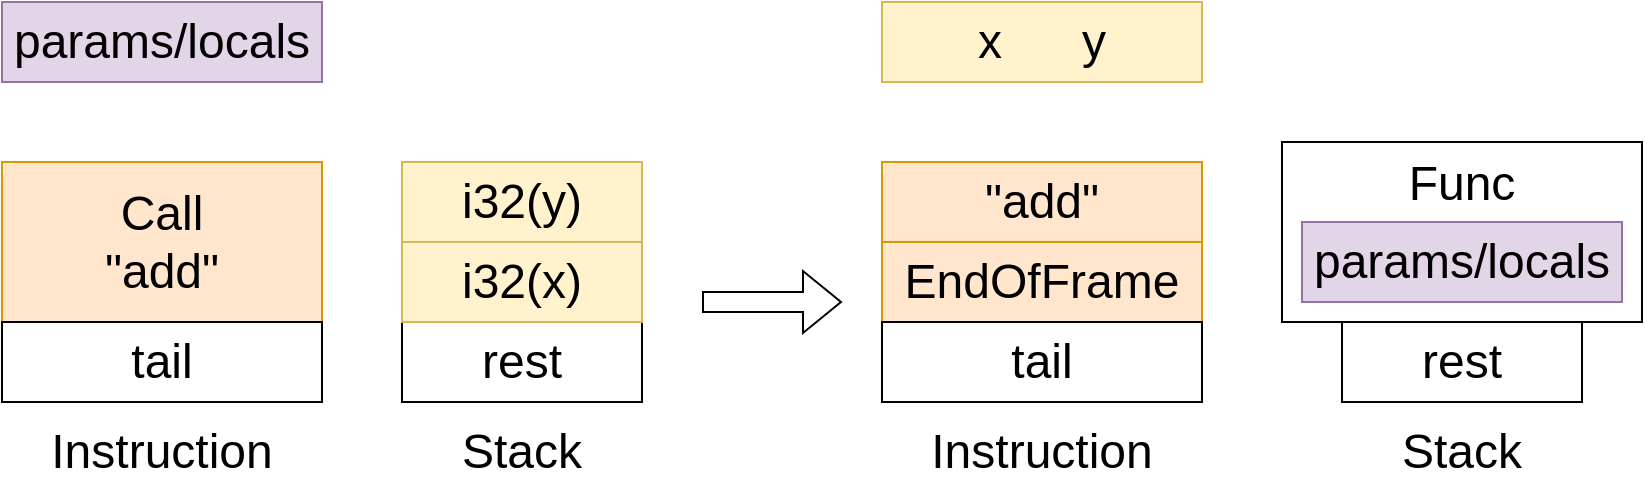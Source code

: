 <mxfile version="24.1.0" type="device">
  <diagram name="第 1 页" id="5HAfSekI-rI9VkYCY6co">
    <mxGraphModel dx="1026" dy="653" grid="1" gridSize="10" guides="1" tooltips="1" connect="1" arrows="1" fold="1" page="1" pageScale="1" pageWidth="1600" pageHeight="1200" math="0" shadow="0">
      <root>
        <mxCell id="0" />
        <mxCell id="1" parent="0" />
        <mxCell id="x0zW40fGNQmHzZbWEuv--1" value="&lt;div&gt;&lt;font style=&quot;font-size: 24px;&quot;&gt;Call&lt;/font&gt;&lt;/div&gt;&lt;div&gt;&lt;font style=&quot;font-size: 24px;&quot;&gt;&quot;add&quot;&lt;/font&gt;&lt;/div&gt;" style="rounded=0;whiteSpace=wrap;html=1;fillColor=#ffe6cc;strokeColor=#d79b00;" parent="1" vertex="1">
          <mxGeometry x="280" y="360" width="160" height="80" as="geometry" />
        </mxCell>
        <mxCell id="x0zW40fGNQmHzZbWEuv--2" value="&lt;font style=&quot;font-size: 24px;&quot;&gt;tail&lt;/font&gt;" style="rounded=0;whiteSpace=wrap;html=1;fontSize=24;" parent="1" vertex="1">
          <mxGeometry x="280" y="440" width="160" height="40" as="geometry" />
        </mxCell>
        <mxCell id="x0zW40fGNQmHzZbWEuv--3" value="rest" style="rounded=0;whiteSpace=wrap;html=1;fontSize=24;" parent="1" vertex="1">
          <mxGeometry x="480" y="440" width="120" height="40" as="geometry" />
        </mxCell>
        <mxCell id="x0zW40fGNQmHzZbWEuv--4" value="Instruction" style="text;html=1;align=center;verticalAlign=middle;whiteSpace=wrap;rounded=0;fontSize=24;" parent="1" vertex="1">
          <mxGeometry x="290" y="490" width="140" height="30" as="geometry" />
        </mxCell>
        <mxCell id="x0zW40fGNQmHzZbWEuv--5" value="Stack" style="text;html=1;align=center;verticalAlign=middle;whiteSpace=wrap;rounded=0;fontSize=24;" parent="1" vertex="1">
          <mxGeometry x="500" y="490" width="80" height="30" as="geometry" />
        </mxCell>
        <mxCell id="x0zW40fGNQmHzZbWEuv--7" value="&lt;font style=&quot;font-size: 24px;&quot;&gt;i32(x)&lt;/font&gt;" style="rounded=0;whiteSpace=wrap;html=1;fillColor=#fff2cc;strokeColor=#d6b656;" parent="1" vertex="1">
          <mxGeometry x="480" y="400" width="120" height="40" as="geometry" />
        </mxCell>
        <mxCell id="x0zW40fGNQmHzZbWEuv--8" value="&lt;span style=&quot;font-size: 24px;&quot;&gt;i32(y)&lt;/span&gt;" style="rounded=0;whiteSpace=wrap;html=1;fillColor=#fff2cc;strokeColor=#d6b656;" parent="1" vertex="1">
          <mxGeometry x="480" y="360" width="120" height="40" as="geometry" />
        </mxCell>
        <mxCell id="x0zW40fGNQmHzZbWEuv--11" value="Func" style="rounded=0;whiteSpace=wrap;html=1;fontSize=24;verticalAlign=top;" parent="1" vertex="1">
          <mxGeometry x="920" y="350" width="180" height="90" as="geometry" />
        </mxCell>
        <mxCell id="x0zW40fGNQmHzZbWEuv--12" value="Instruction" style="text;html=1;align=center;verticalAlign=middle;whiteSpace=wrap;rounded=0;fontSize=24;" parent="1" vertex="1">
          <mxGeometry x="730" y="490" width="140" height="30" as="geometry" />
        </mxCell>
        <mxCell id="x0zW40fGNQmHzZbWEuv--16" value="Stack" style="text;html=1;align=center;verticalAlign=middle;whiteSpace=wrap;rounded=0;fontSize=24;" parent="1" vertex="1">
          <mxGeometry x="970" y="490" width="80" height="30" as="geometry" />
        </mxCell>
        <mxCell id="x0zW40fGNQmHzZbWEuv--17" value="" style="shape=flexArrow;endArrow=classic;html=1;rounded=0;" parent="1" edge="1">
          <mxGeometry width="50" height="50" relative="1" as="geometry">
            <mxPoint x="630" y="430" as="sourcePoint" />
            <mxPoint x="700" y="430" as="targetPoint" />
          </mxGeometry>
        </mxCell>
        <mxCell id="r6avdHMlUY2xSoxUsx3Y-1" value="rest" style="rounded=0;whiteSpace=wrap;html=1;fontSize=24;" parent="1" vertex="1">
          <mxGeometry x="950" y="440" width="120" height="40" as="geometry" />
        </mxCell>
        <mxCell id="r6avdHMlUY2xSoxUsx3Y-3" value="params/locals" style="rounded=0;whiteSpace=wrap;html=1;fontSize=24;fillColor=#e1d5e7;strokeColor=#9673a6;" parent="1" vertex="1">
          <mxGeometry x="280" y="280" width="160" height="40" as="geometry" />
        </mxCell>
        <mxCell id="r6avdHMlUY2xSoxUsx3Y-4" value="params/locals" style="rounded=0;whiteSpace=wrap;html=1;fontSize=24;fillColor=#e1d5e7;strokeColor=#9673a6;" parent="1" vertex="1">
          <mxGeometry x="930" y="390" width="160" height="40" as="geometry" />
        </mxCell>
        <mxCell id="r6avdHMlUY2xSoxUsx3Y-5" value="x&amp;nbsp; &amp;nbsp; &amp;nbsp; y" style="rounded=0;whiteSpace=wrap;html=1;fontSize=24;fillColor=#fff2cc;strokeColor=#d6b656;" parent="1" vertex="1">
          <mxGeometry x="720" y="280" width="160" height="40" as="geometry" />
        </mxCell>
        <mxCell id="r6avdHMlUY2xSoxUsx3Y-6" value="&lt;span style=&quot;font-size: 24px;&quot;&gt;EndOfFrame&lt;/span&gt;" style="rounded=0;whiteSpace=wrap;html=1;fillColor=#ffe6cc;strokeColor=#d79b00;" parent="1" vertex="1">
          <mxGeometry x="720" y="400" width="160" height="40" as="geometry" />
        </mxCell>
        <mxCell id="r6avdHMlUY2xSoxUsx3Y-7" value="&lt;span style=&quot;font-size: 24px;&quot;&gt;&quot;add&quot;&lt;/span&gt;" style="rounded=0;whiteSpace=wrap;html=1;fillColor=#ffe6cc;strokeColor=#d79b00;" parent="1" vertex="1">
          <mxGeometry x="720" y="360" width="160" height="40" as="geometry" />
        </mxCell>
        <mxCell id="SJymcj6yG-I5hKqe3plp-1" value="&lt;font style=&quot;font-size: 24px;&quot;&gt;tail&lt;/font&gt;" style="rounded=0;whiteSpace=wrap;html=1;fontSize=24;" vertex="1" parent="1">
          <mxGeometry x="720" y="440" width="160" height="40" as="geometry" />
        </mxCell>
      </root>
    </mxGraphModel>
  </diagram>
</mxfile>
